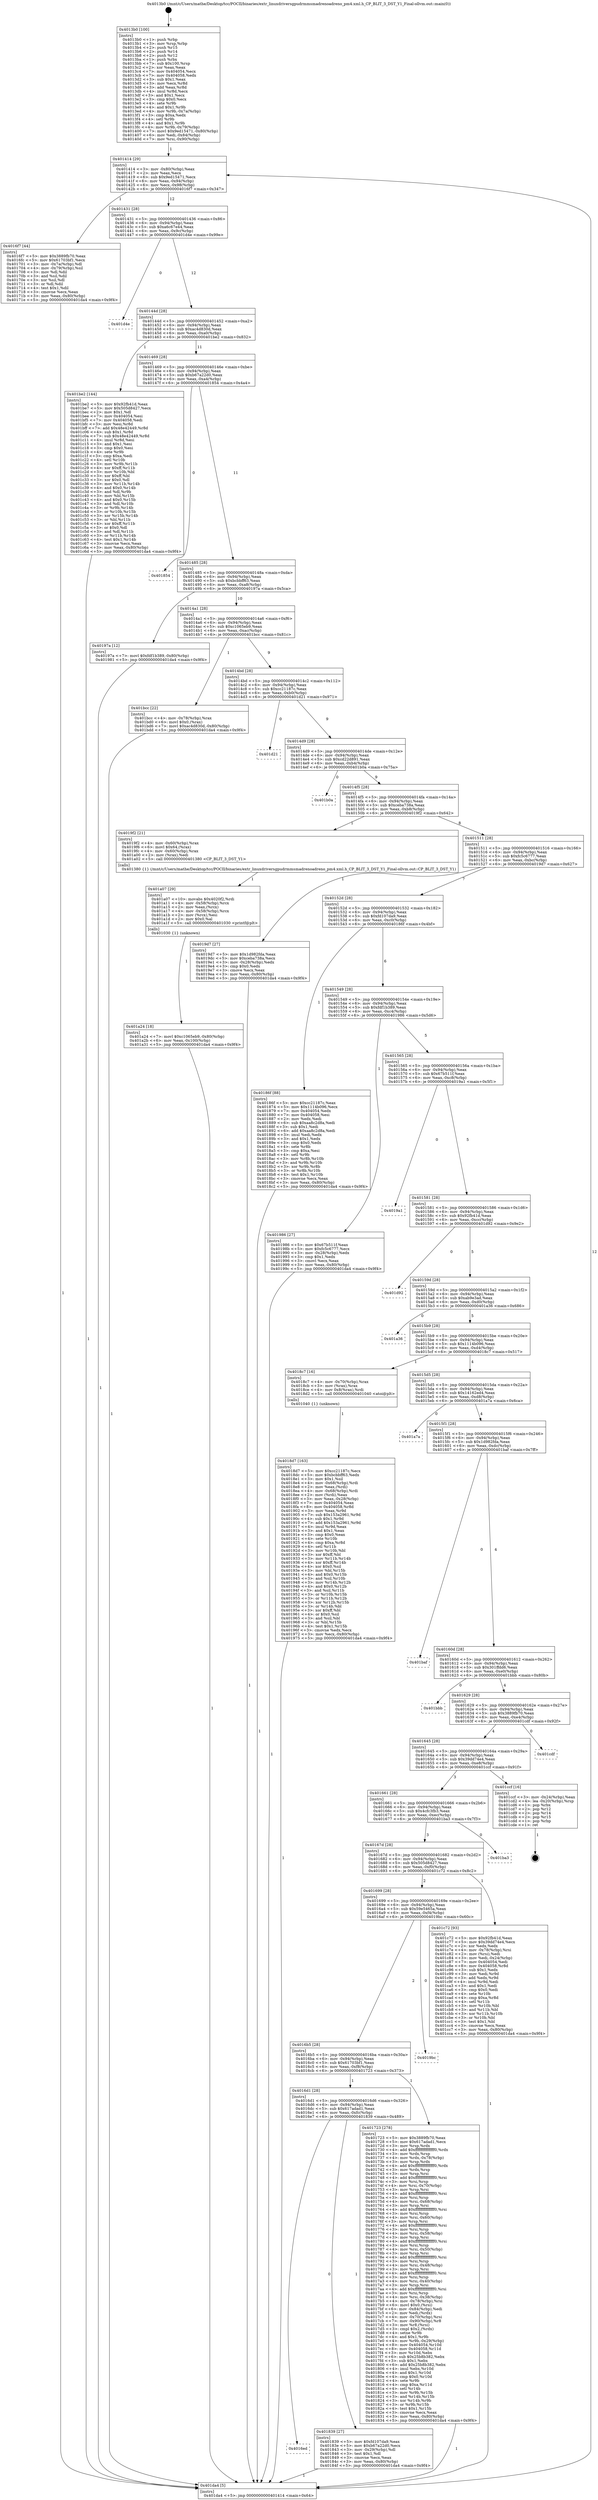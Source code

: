 digraph "0x4013b0" {
  label = "0x4013b0 (/mnt/c/Users/mathe/Desktop/tcc/POCII/binaries/extr_linuxdriversgpudrmmsmadrenoadreno_pm4.xml.h_CP_BLIT_3_DST_Y1_Final-ollvm.out::main(0))"
  labelloc = "t"
  node[shape=record]

  Entry [label="",width=0.3,height=0.3,shape=circle,fillcolor=black,style=filled]
  "0x401414" [label="{
     0x401414 [29]\l
     | [instrs]\l
     &nbsp;&nbsp;0x401414 \<+3\>: mov -0x80(%rbp),%eax\l
     &nbsp;&nbsp;0x401417 \<+2\>: mov %eax,%ecx\l
     &nbsp;&nbsp;0x401419 \<+6\>: sub $0x9ed15471,%ecx\l
     &nbsp;&nbsp;0x40141f \<+6\>: mov %eax,-0x94(%rbp)\l
     &nbsp;&nbsp;0x401425 \<+6\>: mov %ecx,-0x98(%rbp)\l
     &nbsp;&nbsp;0x40142b \<+6\>: je 00000000004016f7 \<main+0x347\>\l
  }"]
  "0x4016f7" [label="{
     0x4016f7 [44]\l
     | [instrs]\l
     &nbsp;&nbsp;0x4016f7 \<+5\>: mov $0x3889fb70,%eax\l
     &nbsp;&nbsp;0x4016fc \<+5\>: mov $0x61703bf1,%ecx\l
     &nbsp;&nbsp;0x401701 \<+3\>: mov -0x7a(%rbp),%dl\l
     &nbsp;&nbsp;0x401704 \<+4\>: mov -0x79(%rbp),%sil\l
     &nbsp;&nbsp;0x401708 \<+3\>: mov %dl,%dil\l
     &nbsp;&nbsp;0x40170b \<+3\>: and %sil,%dil\l
     &nbsp;&nbsp;0x40170e \<+3\>: xor %sil,%dl\l
     &nbsp;&nbsp;0x401711 \<+3\>: or %dl,%dil\l
     &nbsp;&nbsp;0x401714 \<+4\>: test $0x1,%dil\l
     &nbsp;&nbsp;0x401718 \<+3\>: cmovne %ecx,%eax\l
     &nbsp;&nbsp;0x40171b \<+3\>: mov %eax,-0x80(%rbp)\l
     &nbsp;&nbsp;0x40171e \<+5\>: jmp 0000000000401da4 \<main+0x9f4\>\l
  }"]
  "0x401431" [label="{
     0x401431 [28]\l
     | [instrs]\l
     &nbsp;&nbsp;0x401431 \<+5\>: jmp 0000000000401436 \<main+0x86\>\l
     &nbsp;&nbsp;0x401436 \<+6\>: mov -0x94(%rbp),%eax\l
     &nbsp;&nbsp;0x40143c \<+5\>: sub $0xa6c67e44,%eax\l
     &nbsp;&nbsp;0x401441 \<+6\>: mov %eax,-0x9c(%rbp)\l
     &nbsp;&nbsp;0x401447 \<+6\>: je 0000000000401d4e \<main+0x99e\>\l
  }"]
  "0x401da4" [label="{
     0x401da4 [5]\l
     | [instrs]\l
     &nbsp;&nbsp;0x401da4 \<+5\>: jmp 0000000000401414 \<main+0x64\>\l
  }"]
  "0x4013b0" [label="{
     0x4013b0 [100]\l
     | [instrs]\l
     &nbsp;&nbsp;0x4013b0 \<+1\>: push %rbp\l
     &nbsp;&nbsp;0x4013b1 \<+3\>: mov %rsp,%rbp\l
     &nbsp;&nbsp;0x4013b4 \<+2\>: push %r15\l
     &nbsp;&nbsp;0x4013b6 \<+2\>: push %r14\l
     &nbsp;&nbsp;0x4013b8 \<+2\>: push %r12\l
     &nbsp;&nbsp;0x4013ba \<+1\>: push %rbx\l
     &nbsp;&nbsp;0x4013bb \<+7\>: sub $0x100,%rsp\l
     &nbsp;&nbsp;0x4013c2 \<+2\>: xor %eax,%eax\l
     &nbsp;&nbsp;0x4013c4 \<+7\>: mov 0x404054,%ecx\l
     &nbsp;&nbsp;0x4013cb \<+7\>: mov 0x404058,%edx\l
     &nbsp;&nbsp;0x4013d2 \<+3\>: sub $0x1,%eax\l
     &nbsp;&nbsp;0x4013d5 \<+3\>: mov %ecx,%r8d\l
     &nbsp;&nbsp;0x4013d8 \<+3\>: add %eax,%r8d\l
     &nbsp;&nbsp;0x4013db \<+4\>: imul %r8d,%ecx\l
     &nbsp;&nbsp;0x4013df \<+3\>: and $0x1,%ecx\l
     &nbsp;&nbsp;0x4013e2 \<+3\>: cmp $0x0,%ecx\l
     &nbsp;&nbsp;0x4013e5 \<+4\>: sete %r9b\l
     &nbsp;&nbsp;0x4013e9 \<+4\>: and $0x1,%r9b\l
     &nbsp;&nbsp;0x4013ed \<+4\>: mov %r9b,-0x7a(%rbp)\l
     &nbsp;&nbsp;0x4013f1 \<+3\>: cmp $0xa,%edx\l
     &nbsp;&nbsp;0x4013f4 \<+4\>: setl %r9b\l
     &nbsp;&nbsp;0x4013f8 \<+4\>: and $0x1,%r9b\l
     &nbsp;&nbsp;0x4013fc \<+4\>: mov %r9b,-0x79(%rbp)\l
     &nbsp;&nbsp;0x401400 \<+7\>: movl $0x9ed15471,-0x80(%rbp)\l
     &nbsp;&nbsp;0x401407 \<+6\>: mov %edi,-0x84(%rbp)\l
     &nbsp;&nbsp;0x40140d \<+7\>: mov %rsi,-0x90(%rbp)\l
  }"]
  Exit [label="",width=0.3,height=0.3,shape=circle,fillcolor=black,style=filled,peripheries=2]
  "0x401d4e" [label="{
     0x401d4e\l
  }", style=dashed]
  "0x40144d" [label="{
     0x40144d [28]\l
     | [instrs]\l
     &nbsp;&nbsp;0x40144d \<+5\>: jmp 0000000000401452 \<main+0xa2\>\l
     &nbsp;&nbsp;0x401452 \<+6\>: mov -0x94(%rbp),%eax\l
     &nbsp;&nbsp;0x401458 \<+5\>: sub $0xac4d830d,%eax\l
     &nbsp;&nbsp;0x40145d \<+6\>: mov %eax,-0xa0(%rbp)\l
     &nbsp;&nbsp;0x401463 \<+6\>: je 0000000000401be2 \<main+0x832\>\l
  }"]
  "0x401a24" [label="{
     0x401a24 [18]\l
     | [instrs]\l
     &nbsp;&nbsp;0x401a24 \<+7\>: movl $0xc1065eb9,-0x80(%rbp)\l
     &nbsp;&nbsp;0x401a2b \<+6\>: mov %eax,-0x100(%rbp)\l
     &nbsp;&nbsp;0x401a31 \<+5\>: jmp 0000000000401da4 \<main+0x9f4\>\l
  }"]
  "0x401be2" [label="{
     0x401be2 [144]\l
     | [instrs]\l
     &nbsp;&nbsp;0x401be2 \<+5\>: mov $0x92fb41d,%eax\l
     &nbsp;&nbsp;0x401be7 \<+5\>: mov $0x505d8427,%ecx\l
     &nbsp;&nbsp;0x401bec \<+2\>: mov $0x1,%dl\l
     &nbsp;&nbsp;0x401bee \<+7\>: mov 0x404054,%esi\l
     &nbsp;&nbsp;0x401bf5 \<+7\>: mov 0x404058,%edi\l
     &nbsp;&nbsp;0x401bfc \<+3\>: mov %esi,%r8d\l
     &nbsp;&nbsp;0x401bff \<+7\>: add $0x48e42449,%r8d\l
     &nbsp;&nbsp;0x401c06 \<+4\>: sub $0x1,%r8d\l
     &nbsp;&nbsp;0x401c0a \<+7\>: sub $0x48e42449,%r8d\l
     &nbsp;&nbsp;0x401c11 \<+4\>: imul %r8d,%esi\l
     &nbsp;&nbsp;0x401c15 \<+3\>: and $0x1,%esi\l
     &nbsp;&nbsp;0x401c18 \<+3\>: cmp $0x0,%esi\l
     &nbsp;&nbsp;0x401c1b \<+4\>: sete %r9b\l
     &nbsp;&nbsp;0x401c1f \<+3\>: cmp $0xa,%edi\l
     &nbsp;&nbsp;0x401c22 \<+4\>: setl %r10b\l
     &nbsp;&nbsp;0x401c26 \<+3\>: mov %r9b,%r11b\l
     &nbsp;&nbsp;0x401c29 \<+4\>: xor $0xff,%r11b\l
     &nbsp;&nbsp;0x401c2d \<+3\>: mov %r10b,%bl\l
     &nbsp;&nbsp;0x401c30 \<+3\>: xor $0xff,%bl\l
     &nbsp;&nbsp;0x401c33 \<+3\>: xor $0x0,%dl\l
     &nbsp;&nbsp;0x401c36 \<+3\>: mov %r11b,%r14b\l
     &nbsp;&nbsp;0x401c39 \<+4\>: and $0x0,%r14b\l
     &nbsp;&nbsp;0x401c3d \<+3\>: and %dl,%r9b\l
     &nbsp;&nbsp;0x401c40 \<+3\>: mov %bl,%r15b\l
     &nbsp;&nbsp;0x401c43 \<+4\>: and $0x0,%r15b\l
     &nbsp;&nbsp;0x401c47 \<+3\>: and %dl,%r10b\l
     &nbsp;&nbsp;0x401c4a \<+3\>: or %r9b,%r14b\l
     &nbsp;&nbsp;0x401c4d \<+3\>: or %r10b,%r15b\l
     &nbsp;&nbsp;0x401c50 \<+3\>: xor %r15b,%r14b\l
     &nbsp;&nbsp;0x401c53 \<+3\>: or %bl,%r11b\l
     &nbsp;&nbsp;0x401c56 \<+4\>: xor $0xff,%r11b\l
     &nbsp;&nbsp;0x401c5a \<+3\>: or $0x0,%dl\l
     &nbsp;&nbsp;0x401c5d \<+3\>: and %dl,%r11b\l
     &nbsp;&nbsp;0x401c60 \<+3\>: or %r11b,%r14b\l
     &nbsp;&nbsp;0x401c63 \<+4\>: test $0x1,%r14b\l
     &nbsp;&nbsp;0x401c67 \<+3\>: cmovne %ecx,%eax\l
     &nbsp;&nbsp;0x401c6a \<+3\>: mov %eax,-0x80(%rbp)\l
     &nbsp;&nbsp;0x401c6d \<+5\>: jmp 0000000000401da4 \<main+0x9f4\>\l
  }"]
  "0x401469" [label="{
     0x401469 [28]\l
     | [instrs]\l
     &nbsp;&nbsp;0x401469 \<+5\>: jmp 000000000040146e \<main+0xbe\>\l
     &nbsp;&nbsp;0x40146e \<+6\>: mov -0x94(%rbp),%eax\l
     &nbsp;&nbsp;0x401474 \<+5\>: sub $0xb67a22d0,%eax\l
     &nbsp;&nbsp;0x401479 \<+6\>: mov %eax,-0xa4(%rbp)\l
     &nbsp;&nbsp;0x40147f \<+6\>: je 0000000000401854 \<main+0x4a4\>\l
  }"]
  "0x401a07" [label="{
     0x401a07 [29]\l
     | [instrs]\l
     &nbsp;&nbsp;0x401a07 \<+10\>: movabs $0x4020f2,%rdi\l
     &nbsp;&nbsp;0x401a11 \<+4\>: mov -0x58(%rbp),%rcx\l
     &nbsp;&nbsp;0x401a15 \<+2\>: mov %eax,(%rcx)\l
     &nbsp;&nbsp;0x401a17 \<+4\>: mov -0x58(%rbp),%rcx\l
     &nbsp;&nbsp;0x401a1b \<+2\>: mov (%rcx),%esi\l
     &nbsp;&nbsp;0x401a1d \<+2\>: mov $0x0,%al\l
     &nbsp;&nbsp;0x401a1f \<+5\>: call 0000000000401030 \<printf@plt\>\l
     | [calls]\l
     &nbsp;&nbsp;0x401030 \{1\} (unknown)\l
  }"]
  "0x401854" [label="{
     0x401854\l
  }", style=dashed]
  "0x401485" [label="{
     0x401485 [28]\l
     | [instrs]\l
     &nbsp;&nbsp;0x401485 \<+5\>: jmp 000000000040148a \<main+0xda\>\l
     &nbsp;&nbsp;0x40148a \<+6\>: mov -0x94(%rbp),%eax\l
     &nbsp;&nbsp;0x401490 \<+5\>: sub $0xbcbbff63,%eax\l
     &nbsp;&nbsp;0x401495 \<+6\>: mov %eax,-0xa8(%rbp)\l
     &nbsp;&nbsp;0x40149b \<+6\>: je 000000000040197a \<main+0x5ca\>\l
  }"]
  "0x4018d7" [label="{
     0x4018d7 [163]\l
     | [instrs]\l
     &nbsp;&nbsp;0x4018d7 \<+5\>: mov $0xcc21187c,%ecx\l
     &nbsp;&nbsp;0x4018dc \<+5\>: mov $0xbcbbff63,%edx\l
     &nbsp;&nbsp;0x4018e1 \<+3\>: mov $0x1,%sil\l
     &nbsp;&nbsp;0x4018e4 \<+4\>: mov -0x68(%rbp),%rdi\l
     &nbsp;&nbsp;0x4018e8 \<+2\>: mov %eax,(%rdi)\l
     &nbsp;&nbsp;0x4018ea \<+4\>: mov -0x68(%rbp),%rdi\l
     &nbsp;&nbsp;0x4018ee \<+2\>: mov (%rdi),%eax\l
     &nbsp;&nbsp;0x4018f0 \<+3\>: mov %eax,-0x28(%rbp)\l
     &nbsp;&nbsp;0x4018f3 \<+7\>: mov 0x404054,%eax\l
     &nbsp;&nbsp;0x4018fa \<+8\>: mov 0x404058,%r8d\l
     &nbsp;&nbsp;0x401902 \<+3\>: mov %eax,%r9d\l
     &nbsp;&nbsp;0x401905 \<+7\>: sub $0x153a2961,%r9d\l
     &nbsp;&nbsp;0x40190c \<+4\>: sub $0x1,%r9d\l
     &nbsp;&nbsp;0x401910 \<+7\>: add $0x153a2961,%r9d\l
     &nbsp;&nbsp;0x401917 \<+4\>: imul %r9d,%eax\l
     &nbsp;&nbsp;0x40191b \<+3\>: and $0x1,%eax\l
     &nbsp;&nbsp;0x40191e \<+3\>: cmp $0x0,%eax\l
     &nbsp;&nbsp;0x401921 \<+4\>: sete %r10b\l
     &nbsp;&nbsp;0x401925 \<+4\>: cmp $0xa,%r8d\l
     &nbsp;&nbsp;0x401929 \<+4\>: setl %r11b\l
     &nbsp;&nbsp;0x40192d \<+3\>: mov %r10b,%bl\l
     &nbsp;&nbsp;0x401930 \<+3\>: xor $0xff,%bl\l
     &nbsp;&nbsp;0x401933 \<+3\>: mov %r11b,%r14b\l
     &nbsp;&nbsp;0x401936 \<+4\>: xor $0xff,%r14b\l
     &nbsp;&nbsp;0x40193a \<+4\>: xor $0x0,%sil\l
     &nbsp;&nbsp;0x40193e \<+3\>: mov %bl,%r15b\l
     &nbsp;&nbsp;0x401941 \<+4\>: and $0x0,%r15b\l
     &nbsp;&nbsp;0x401945 \<+3\>: and %sil,%r10b\l
     &nbsp;&nbsp;0x401948 \<+3\>: mov %r14b,%r12b\l
     &nbsp;&nbsp;0x40194b \<+4\>: and $0x0,%r12b\l
     &nbsp;&nbsp;0x40194f \<+3\>: and %sil,%r11b\l
     &nbsp;&nbsp;0x401952 \<+3\>: or %r10b,%r15b\l
     &nbsp;&nbsp;0x401955 \<+3\>: or %r11b,%r12b\l
     &nbsp;&nbsp;0x401958 \<+3\>: xor %r12b,%r15b\l
     &nbsp;&nbsp;0x40195b \<+3\>: or %r14b,%bl\l
     &nbsp;&nbsp;0x40195e \<+3\>: xor $0xff,%bl\l
     &nbsp;&nbsp;0x401961 \<+4\>: or $0x0,%sil\l
     &nbsp;&nbsp;0x401965 \<+3\>: and %sil,%bl\l
     &nbsp;&nbsp;0x401968 \<+3\>: or %bl,%r15b\l
     &nbsp;&nbsp;0x40196b \<+4\>: test $0x1,%r15b\l
     &nbsp;&nbsp;0x40196f \<+3\>: cmovne %edx,%ecx\l
     &nbsp;&nbsp;0x401972 \<+3\>: mov %ecx,-0x80(%rbp)\l
     &nbsp;&nbsp;0x401975 \<+5\>: jmp 0000000000401da4 \<main+0x9f4\>\l
  }"]
  "0x40197a" [label="{
     0x40197a [12]\l
     | [instrs]\l
     &nbsp;&nbsp;0x40197a \<+7\>: movl $0xfdf1b389,-0x80(%rbp)\l
     &nbsp;&nbsp;0x401981 \<+5\>: jmp 0000000000401da4 \<main+0x9f4\>\l
  }"]
  "0x4014a1" [label="{
     0x4014a1 [28]\l
     | [instrs]\l
     &nbsp;&nbsp;0x4014a1 \<+5\>: jmp 00000000004014a6 \<main+0xf6\>\l
     &nbsp;&nbsp;0x4014a6 \<+6\>: mov -0x94(%rbp),%eax\l
     &nbsp;&nbsp;0x4014ac \<+5\>: sub $0xc1065eb9,%eax\l
     &nbsp;&nbsp;0x4014b1 \<+6\>: mov %eax,-0xac(%rbp)\l
     &nbsp;&nbsp;0x4014b7 \<+6\>: je 0000000000401bcc \<main+0x81c\>\l
  }"]
  "0x4016ed" [label="{
     0x4016ed\l
  }", style=dashed]
  "0x401bcc" [label="{
     0x401bcc [22]\l
     | [instrs]\l
     &nbsp;&nbsp;0x401bcc \<+4\>: mov -0x78(%rbp),%rax\l
     &nbsp;&nbsp;0x401bd0 \<+6\>: movl $0x0,(%rax)\l
     &nbsp;&nbsp;0x401bd6 \<+7\>: movl $0xac4d830d,-0x80(%rbp)\l
     &nbsp;&nbsp;0x401bdd \<+5\>: jmp 0000000000401da4 \<main+0x9f4\>\l
  }"]
  "0x4014bd" [label="{
     0x4014bd [28]\l
     | [instrs]\l
     &nbsp;&nbsp;0x4014bd \<+5\>: jmp 00000000004014c2 \<main+0x112\>\l
     &nbsp;&nbsp;0x4014c2 \<+6\>: mov -0x94(%rbp),%eax\l
     &nbsp;&nbsp;0x4014c8 \<+5\>: sub $0xcc21187c,%eax\l
     &nbsp;&nbsp;0x4014cd \<+6\>: mov %eax,-0xb0(%rbp)\l
     &nbsp;&nbsp;0x4014d3 \<+6\>: je 0000000000401d21 \<main+0x971\>\l
  }"]
  "0x401839" [label="{
     0x401839 [27]\l
     | [instrs]\l
     &nbsp;&nbsp;0x401839 \<+5\>: mov $0xfd107da9,%eax\l
     &nbsp;&nbsp;0x40183e \<+5\>: mov $0xb67a22d0,%ecx\l
     &nbsp;&nbsp;0x401843 \<+3\>: mov -0x29(%rbp),%dl\l
     &nbsp;&nbsp;0x401846 \<+3\>: test $0x1,%dl\l
     &nbsp;&nbsp;0x401849 \<+3\>: cmovne %ecx,%eax\l
     &nbsp;&nbsp;0x40184c \<+3\>: mov %eax,-0x80(%rbp)\l
     &nbsp;&nbsp;0x40184f \<+5\>: jmp 0000000000401da4 \<main+0x9f4\>\l
  }"]
  "0x401d21" [label="{
     0x401d21\l
  }", style=dashed]
  "0x4014d9" [label="{
     0x4014d9 [28]\l
     | [instrs]\l
     &nbsp;&nbsp;0x4014d9 \<+5\>: jmp 00000000004014de \<main+0x12e\>\l
     &nbsp;&nbsp;0x4014de \<+6\>: mov -0x94(%rbp),%eax\l
     &nbsp;&nbsp;0x4014e4 \<+5\>: sub $0xcd22d891,%eax\l
     &nbsp;&nbsp;0x4014e9 \<+6\>: mov %eax,-0xb4(%rbp)\l
     &nbsp;&nbsp;0x4014ef \<+6\>: je 0000000000401b0a \<main+0x75a\>\l
  }"]
  "0x4016d1" [label="{
     0x4016d1 [28]\l
     | [instrs]\l
     &nbsp;&nbsp;0x4016d1 \<+5\>: jmp 00000000004016d6 \<main+0x326\>\l
     &nbsp;&nbsp;0x4016d6 \<+6\>: mov -0x94(%rbp),%eax\l
     &nbsp;&nbsp;0x4016dc \<+5\>: sub $0x617adad1,%eax\l
     &nbsp;&nbsp;0x4016e1 \<+6\>: mov %eax,-0xfc(%rbp)\l
     &nbsp;&nbsp;0x4016e7 \<+6\>: je 0000000000401839 \<main+0x489\>\l
  }"]
  "0x401b0a" [label="{
     0x401b0a\l
  }", style=dashed]
  "0x4014f5" [label="{
     0x4014f5 [28]\l
     | [instrs]\l
     &nbsp;&nbsp;0x4014f5 \<+5\>: jmp 00000000004014fa \<main+0x14a\>\l
     &nbsp;&nbsp;0x4014fa \<+6\>: mov -0x94(%rbp),%eax\l
     &nbsp;&nbsp;0x401500 \<+5\>: sub $0xceba738a,%eax\l
     &nbsp;&nbsp;0x401505 \<+6\>: mov %eax,-0xb8(%rbp)\l
     &nbsp;&nbsp;0x40150b \<+6\>: je 00000000004019f2 \<main+0x642\>\l
  }"]
  "0x401723" [label="{
     0x401723 [278]\l
     | [instrs]\l
     &nbsp;&nbsp;0x401723 \<+5\>: mov $0x3889fb70,%eax\l
     &nbsp;&nbsp;0x401728 \<+5\>: mov $0x617adad1,%ecx\l
     &nbsp;&nbsp;0x40172d \<+3\>: mov %rsp,%rdx\l
     &nbsp;&nbsp;0x401730 \<+4\>: add $0xfffffffffffffff0,%rdx\l
     &nbsp;&nbsp;0x401734 \<+3\>: mov %rdx,%rsp\l
     &nbsp;&nbsp;0x401737 \<+4\>: mov %rdx,-0x78(%rbp)\l
     &nbsp;&nbsp;0x40173b \<+3\>: mov %rsp,%rdx\l
     &nbsp;&nbsp;0x40173e \<+4\>: add $0xfffffffffffffff0,%rdx\l
     &nbsp;&nbsp;0x401742 \<+3\>: mov %rdx,%rsp\l
     &nbsp;&nbsp;0x401745 \<+3\>: mov %rsp,%rsi\l
     &nbsp;&nbsp;0x401748 \<+4\>: add $0xfffffffffffffff0,%rsi\l
     &nbsp;&nbsp;0x40174c \<+3\>: mov %rsi,%rsp\l
     &nbsp;&nbsp;0x40174f \<+4\>: mov %rsi,-0x70(%rbp)\l
     &nbsp;&nbsp;0x401753 \<+3\>: mov %rsp,%rsi\l
     &nbsp;&nbsp;0x401756 \<+4\>: add $0xfffffffffffffff0,%rsi\l
     &nbsp;&nbsp;0x40175a \<+3\>: mov %rsi,%rsp\l
     &nbsp;&nbsp;0x40175d \<+4\>: mov %rsi,-0x68(%rbp)\l
     &nbsp;&nbsp;0x401761 \<+3\>: mov %rsp,%rsi\l
     &nbsp;&nbsp;0x401764 \<+4\>: add $0xfffffffffffffff0,%rsi\l
     &nbsp;&nbsp;0x401768 \<+3\>: mov %rsi,%rsp\l
     &nbsp;&nbsp;0x40176b \<+4\>: mov %rsi,-0x60(%rbp)\l
     &nbsp;&nbsp;0x40176f \<+3\>: mov %rsp,%rsi\l
     &nbsp;&nbsp;0x401772 \<+4\>: add $0xfffffffffffffff0,%rsi\l
     &nbsp;&nbsp;0x401776 \<+3\>: mov %rsi,%rsp\l
     &nbsp;&nbsp;0x401779 \<+4\>: mov %rsi,-0x58(%rbp)\l
     &nbsp;&nbsp;0x40177d \<+3\>: mov %rsp,%rsi\l
     &nbsp;&nbsp;0x401780 \<+4\>: add $0xfffffffffffffff0,%rsi\l
     &nbsp;&nbsp;0x401784 \<+3\>: mov %rsi,%rsp\l
     &nbsp;&nbsp;0x401787 \<+4\>: mov %rsi,-0x50(%rbp)\l
     &nbsp;&nbsp;0x40178b \<+3\>: mov %rsp,%rsi\l
     &nbsp;&nbsp;0x40178e \<+4\>: add $0xfffffffffffffff0,%rsi\l
     &nbsp;&nbsp;0x401792 \<+3\>: mov %rsi,%rsp\l
     &nbsp;&nbsp;0x401795 \<+4\>: mov %rsi,-0x48(%rbp)\l
     &nbsp;&nbsp;0x401799 \<+3\>: mov %rsp,%rsi\l
     &nbsp;&nbsp;0x40179c \<+4\>: add $0xfffffffffffffff0,%rsi\l
     &nbsp;&nbsp;0x4017a0 \<+3\>: mov %rsi,%rsp\l
     &nbsp;&nbsp;0x4017a3 \<+4\>: mov %rsi,-0x40(%rbp)\l
     &nbsp;&nbsp;0x4017a7 \<+3\>: mov %rsp,%rsi\l
     &nbsp;&nbsp;0x4017aa \<+4\>: add $0xfffffffffffffff0,%rsi\l
     &nbsp;&nbsp;0x4017ae \<+3\>: mov %rsi,%rsp\l
     &nbsp;&nbsp;0x4017b1 \<+4\>: mov %rsi,-0x38(%rbp)\l
     &nbsp;&nbsp;0x4017b5 \<+4\>: mov -0x78(%rbp),%rsi\l
     &nbsp;&nbsp;0x4017b9 \<+6\>: movl $0x0,(%rsi)\l
     &nbsp;&nbsp;0x4017bf \<+6\>: mov -0x84(%rbp),%edi\l
     &nbsp;&nbsp;0x4017c5 \<+2\>: mov %edi,(%rdx)\l
     &nbsp;&nbsp;0x4017c7 \<+4\>: mov -0x70(%rbp),%rsi\l
     &nbsp;&nbsp;0x4017cb \<+7\>: mov -0x90(%rbp),%r8\l
     &nbsp;&nbsp;0x4017d2 \<+3\>: mov %r8,(%rsi)\l
     &nbsp;&nbsp;0x4017d5 \<+3\>: cmpl $0x2,(%rdx)\l
     &nbsp;&nbsp;0x4017d8 \<+4\>: setne %r9b\l
     &nbsp;&nbsp;0x4017dc \<+4\>: and $0x1,%r9b\l
     &nbsp;&nbsp;0x4017e0 \<+4\>: mov %r9b,-0x29(%rbp)\l
     &nbsp;&nbsp;0x4017e4 \<+8\>: mov 0x404054,%r10d\l
     &nbsp;&nbsp;0x4017ec \<+8\>: mov 0x404058,%r11d\l
     &nbsp;&nbsp;0x4017f4 \<+3\>: mov %r10d,%ebx\l
     &nbsp;&nbsp;0x4017f7 \<+6\>: sub $0x25b8b382,%ebx\l
     &nbsp;&nbsp;0x4017fd \<+3\>: sub $0x1,%ebx\l
     &nbsp;&nbsp;0x401800 \<+6\>: add $0x25b8b382,%ebx\l
     &nbsp;&nbsp;0x401806 \<+4\>: imul %ebx,%r10d\l
     &nbsp;&nbsp;0x40180a \<+4\>: and $0x1,%r10d\l
     &nbsp;&nbsp;0x40180e \<+4\>: cmp $0x0,%r10d\l
     &nbsp;&nbsp;0x401812 \<+4\>: sete %r9b\l
     &nbsp;&nbsp;0x401816 \<+4\>: cmp $0xa,%r11d\l
     &nbsp;&nbsp;0x40181a \<+4\>: setl %r14b\l
     &nbsp;&nbsp;0x40181e \<+3\>: mov %r9b,%r15b\l
     &nbsp;&nbsp;0x401821 \<+3\>: and %r14b,%r15b\l
     &nbsp;&nbsp;0x401824 \<+3\>: xor %r14b,%r9b\l
     &nbsp;&nbsp;0x401827 \<+3\>: or %r9b,%r15b\l
     &nbsp;&nbsp;0x40182a \<+4\>: test $0x1,%r15b\l
     &nbsp;&nbsp;0x40182e \<+3\>: cmovne %ecx,%eax\l
     &nbsp;&nbsp;0x401831 \<+3\>: mov %eax,-0x80(%rbp)\l
     &nbsp;&nbsp;0x401834 \<+5\>: jmp 0000000000401da4 \<main+0x9f4\>\l
  }"]
  "0x4019f2" [label="{
     0x4019f2 [21]\l
     | [instrs]\l
     &nbsp;&nbsp;0x4019f2 \<+4\>: mov -0x60(%rbp),%rax\l
     &nbsp;&nbsp;0x4019f6 \<+6\>: movl $0x64,(%rax)\l
     &nbsp;&nbsp;0x4019fc \<+4\>: mov -0x60(%rbp),%rax\l
     &nbsp;&nbsp;0x401a00 \<+2\>: mov (%rax),%edi\l
     &nbsp;&nbsp;0x401a02 \<+5\>: call 0000000000401380 \<CP_BLIT_3_DST_Y1\>\l
     | [calls]\l
     &nbsp;&nbsp;0x401380 \{1\} (/mnt/c/Users/mathe/Desktop/tcc/POCII/binaries/extr_linuxdriversgpudrmmsmadrenoadreno_pm4.xml.h_CP_BLIT_3_DST_Y1_Final-ollvm.out::CP_BLIT_3_DST_Y1)\l
  }"]
  "0x401511" [label="{
     0x401511 [28]\l
     | [instrs]\l
     &nbsp;&nbsp;0x401511 \<+5\>: jmp 0000000000401516 \<main+0x166\>\l
     &nbsp;&nbsp;0x401516 \<+6\>: mov -0x94(%rbp),%eax\l
     &nbsp;&nbsp;0x40151c \<+5\>: sub $0xfc5c6777,%eax\l
     &nbsp;&nbsp;0x401521 \<+6\>: mov %eax,-0xbc(%rbp)\l
     &nbsp;&nbsp;0x401527 \<+6\>: je 00000000004019d7 \<main+0x627\>\l
  }"]
  "0x4016b5" [label="{
     0x4016b5 [28]\l
     | [instrs]\l
     &nbsp;&nbsp;0x4016b5 \<+5\>: jmp 00000000004016ba \<main+0x30a\>\l
     &nbsp;&nbsp;0x4016ba \<+6\>: mov -0x94(%rbp),%eax\l
     &nbsp;&nbsp;0x4016c0 \<+5\>: sub $0x61703bf1,%eax\l
     &nbsp;&nbsp;0x4016c5 \<+6\>: mov %eax,-0xf8(%rbp)\l
     &nbsp;&nbsp;0x4016cb \<+6\>: je 0000000000401723 \<main+0x373\>\l
  }"]
  "0x4019d7" [label="{
     0x4019d7 [27]\l
     | [instrs]\l
     &nbsp;&nbsp;0x4019d7 \<+5\>: mov $0x1d982fda,%eax\l
     &nbsp;&nbsp;0x4019dc \<+5\>: mov $0xceba738a,%ecx\l
     &nbsp;&nbsp;0x4019e1 \<+3\>: mov -0x28(%rbp),%edx\l
     &nbsp;&nbsp;0x4019e4 \<+3\>: cmp $0x0,%edx\l
     &nbsp;&nbsp;0x4019e7 \<+3\>: cmove %ecx,%eax\l
     &nbsp;&nbsp;0x4019ea \<+3\>: mov %eax,-0x80(%rbp)\l
     &nbsp;&nbsp;0x4019ed \<+5\>: jmp 0000000000401da4 \<main+0x9f4\>\l
  }"]
  "0x40152d" [label="{
     0x40152d [28]\l
     | [instrs]\l
     &nbsp;&nbsp;0x40152d \<+5\>: jmp 0000000000401532 \<main+0x182\>\l
     &nbsp;&nbsp;0x401532 \<+6\>: mov -0x94(%rbp),%eax\l
     &nbsp;&nbsp;0x401538 \<+5\>: sub $0xfd107da9,%eax\l
     &nbsp;&nbsp;0x40153d \<+6\>: mov %eax,-0xc0(%rbp)\l
     &nbsp;&nbsp;0x401543 \<+6\>: je 000000000040186f \<main+0x4bf\>\l
  }"]
  "0x4019bc" [label="{
     0x4019bc\l
  }", style=dashed]
  "0x40186f" [label="{
     0x40186f [88]\l
     | [instrs]\l
     &nbsp;&nbsp;0x40186f \<+5\>: mov $0xcc21187c,%eax\l
     &nbsp;&nbsp;0x401874 \<+5\>: mov $0x1114b096,%ecx\l
     &nbsp;&nbsp;0x401879 \<+7\>: mov 0x404054,%edx\l
     &nbsp;&nbsp;0x401880 \<+7\>: mov 0x404058,%esi\l
     &nbsp;&nbsp;0x401887 \<+2\>: mov %edx,%edi\l
     &nbsp;&nbsp;0x401889 \<+6\>: sub $0xaa8c2d8a,%edi\l
     &nbsp;&nbsp;0x40188f \<+3\>: sub $0x1,%edi\l
     &nbsp;&nbsp;0x401892 \<+6\>: add $0xaa8c2d8a,%edi\l
     &nbsp;&nbsp;0x401898 \<+3\>: imul %edi,%edx\l
     &nbsp;&nbsp;0x40189b \<+3\>: and $0x1,%edx\l
     &nbsp;&nbsp;0x40189e \<+3\>: cmp $0x0,%edx\l
     &nbsp;&nbsp;0x4018a1 \<+4\>: sete %r8b\l
     &nbsp;&nbsp;0x4018a5 \<+3\>: cmp $0xa,%esi\l
     &nbsp;&nbsp;0x4018a8 \<+4\>: setl %r9b\l
     &nbsp;&nbsp;0x4018ac \<+3\>: mov %r8b,%r10b\l
     &nbsp;&nbsp;0x4018af \<+3\>: and %r9b,%r10b\l
     &nbsp;&nbsp;0x4018b2 \<+3\>: xor %r9b,%r8b\l
     &nbsp;&nbsp;0x4018b5 \<+3\>: or %r8b,%r10b\l
     &nbsp;&nbsp;0x4018b8 \<+4\>: test $0x1,%r10b\l
     &nbsp;&nbsp;0x4018bc \<+3\>: cmovne %ecx,%eax\l
     &nbsp;&nbsp;0x4018bf \<+3\>: mov %eax,-0x80(%rbp)\l
     &nbsp;&nbsp;0x4018c2 \<+5\>: jmp 0000000000401da4 \<main+0x9f4\>\l
  }"]
  "0x401549" [label="{
     0x401549 [28]\l
     | [instrs]\l
     &nbsp;&nbsp;0x401549 \<+5\>: jmp 000000000040154e \<main+0x19e\>\l
     &nbsp;&nbsp;0x40154e \<+6\>: mov -0x94(%rbp),%eax\l
     &nbsp;&nbsp;0x401554 \<+5\>: sub $0xfdf1b389,%eax\l
     &nbsp;&nbsp;0x401559 \<+6\>: mov %eax,-0xc4(%rbp)\l
     &nbsp;&nbsp;0x40155f \<+6\>: je 0000000000401986 \<main+0x5d6\>\l
  }"]
  "0x401699" [label="{
     0x401699 [28]\l
     | [instrs]\l
     &nbsp;&nbsp;0x401699 \<+5\>: jmp 000000000040169e \<main+0x2ee\>\l
     &nbsp;&nbsp;0x40169e \<+6\>: mov -0x94(%rbp),%eax\l
     &nbsp;&nbsp;0x4016a4 \<+5\>: sub $0x59e5465a,%eax\l
     &nbsp;&nbsp;0x4016a9 \<+6\>: mov %eax,-0xf4(%rbp)\l
     &nbsp;&nbsp;0x4016af \<+6\>: je 00000000004019bc \<main+0x60c\>\l
  }"]
  "0x401986" [label="{
     0x401986 [27]\l
     | [instrs]\l
     &nbsp;&nbsp;0x401986 \<+5\>: mov $0x67b511f,%eax\l
     &nbsp;&nbsp;0x40198b \<+5\>: mov $0xfc5c6777,%ecx\l
     &nbsp;&nbsp;0x401990 \<+3\>: mov -0x28(%rbp),%edx\l
     &nbsp;&nbsp;0x401993 \<+3\>: cmp $0x1,%edx\l
     &nbsp;&nbsp;0x401996 \<+3\>: cmovl %ecx,%eax\l
     &nbsp;&nbsp;0x401999 \<+3\>: mov %eax,-0x80(%rbp)\l
     &nbsp;&nbsp;0x40199c \<+5\>: jmp 0000000000401da4 \<main+0x9f4\>\l
  }"]
  "0x401565" [label="{
     0x401565 [28]\l
     | [instrs]\l
     &nbsp;&nbsp;0x401565 \<+5\>: jmp 000000000040156a \<main+0x1ba\>\l
     &nbsp;&nbsp;0x40156a \<+6\>: mov -0x94(%rbp),%eax\l
     &nbsp;&nbsp;0x401570 \<+5\>: sub $0x67b511f,%eax\l
     &nbsp;&nbsp;0x401575 \<+6\>: mov %eax,-0xc8(%rbp)\l
     &nbsp;&nbsp;0x40157b \<+6\>: je 00000000004019a1 \<main+0x5f1\>\l
  }"]
  "0x401c72" [label="{
     0x401c72 [93]\l
     | [instrs]\l
     &nbsp;&nbsp;0x401c72 \<+5\>: mov $0x92fb41d,%eax\l
     &nbsp;&nbsp;0x401c77 \<+5\>: mov $0x39dd74e4,%ecx\l
     &nbsp;&nbsp;0x401c7c \<+2\>: xor %edx,%edx\l
     &nbsp;&nbsp;0x401c7e \<+4\>: mov -0x78(%rbp),%rsi\l
     &nbsp;&nbsp;0x401c82 \<+2\>: mov (%rsi),%edi\l
     &nbsp;&nbsp;0x401c84 \<+3\>: mov %edi,-0x24(%rbp)\l
     &nbsp;&nbsp;0x401c87 \<+7\>: mov 0x404054,%edi\l
     &nbsp;&nbsp;0x401c8e \<+8\>: mov 0x404058,%r8d\l
     &nbsp;&nbsp;0x401c96 \<+3\>: sub $0x1,%edx\l
     &nbsp;&nbsp;0x401c99 \<+3\>: mov %edi,%r9d\l
     &nbsp;&nbsp;0x401c9c \<+3\>: add %edx,%r9d\l
     &nbsp;&nbsp;0x401c9f \<+4\>: imul %r9d,%edi\l
     &nbsp;&nbsp;0x401ca3 \<+3\>: and $0x1,%edi\l
     &nbsp;&nbsp;0x401ca6 \<+3\>: cmp $0x0,%edi\l
     &nbsp;&nbsp;0x401ca9 \<+4\>: sete %r10b\l
     &nbsp;&nbsp;0x401cad \<+4\>: cmp $0xa,%r8d\l
     &nbsp;&nbsp;0x401cb1 \<+4\>: setl %r11b\l
     &nbsp;&nbsp;0x401cb5 \<+3\>: mov %r10b,%bl\l
     &nbsp;&nbsp;0x401cb8 \<+3\>: and %r11b,%bl\l
     &nbsp;&nbsp;0x401cbb \<+3\>: xor %r11b,%r10b\l
     &nbsp;&nbsp;0x401cbe \<+3\>: or %r10b,%bl\l
     &nbsp;&nbsp;0x401cc1 \<+3\>: test $0x1,%bl\l
     &nbsp;&nbsp;0x401cc4 \<+3\>: cmovne %ecx,%eax\l
     &nbsp;&nbsp;0x401cc7 \<+3\>: mov %eax,-0x80(%rbp)\l
     &nbsp;&nbsp;0x401cca \<+5\>: jmp 0000000000401da4 \<main+0x9f4\>\l
  }"]
  "0x4019a1" [label="{
     0x4019a1\l
  }", style=dashed]
  "0x401581" [label="{
     0x401581 [28]\l
     | [instrs]\l
     &nbsp;&nbsp;0x401581 \<+5\>: jmp 0000000000401586 \<main+0x1d6\>\l
     &nbsp;&nbsp;0x401586 \<+6\>: mov -0x94(%rbp),%eax\l
     &nbsp;&nbsp;0x40158c \<+5\>: sub $0x92fb41d,%eax\l
     &nbsp;&nbsp;0x401591 \<+6\>: mov %eax,-0xcc(%rbp)\l
     &nbsp;&nbsp;0x401597 \<+6\>: je 0000000000401d92 \<main+0x9e2\>\l
  }"]
  "0x40167d" [label="{
     0x40167d [28]\l
     | [instrs]\l
     &nbsp;&nbsp;0x40167d \<+5\>: jmp 0000000000401682 \<main+0x2d2\>\l
     &nbsp;&nbsp;0x401682 \<+6\>: mov -0x94(%rbp),%eax\l
     &nbsp;&nbsp;0x401688 \<+5\>: sub $0x505d8427,%eax\l
     &nbsp;&nbsp;0x40168d \<+6\>: mov %eax,-0xf0(%rbp)\l
     &nbsp;&nbsp;0x401693 \<+6\>: je 0000000000401c72 \<main+0x8c2\>\l
  }"]
  "0x401d92" [label="{
     0x401d92\l
  }", style=dashed]
  "0x40159d" [label="{
     0x40159d [28]\l
     | [instrs]\l
     &nbsp;&nbsp;0x40159d \<+5\>: jmp 00000000004015a2 \<main+0x1f2\>\l
     &nbsp;&nbsp;0x4015a2 \<+6\>: mov -0x94(%rbp),%eax\l
     &nbsp;&nbsp;0x4015a8 \<+5\>: sub $0xab9e3ad,%eax\l
     &nbsp;&nbsp;0x4015ad \<+6\>: mov %eax,-0xd0(%rbp)\l
     &nbsp;&nbsp;0x4015b3 \<+6\>: je 0000000000401a36 \<main+0x686\>\l
  }"]
  "0x401ba3" [label="{
     0x401ba3\l
  }", style=dashed]
  "0x401a36" [label="{
     0x401a36\l
  }", style=dashed]
  "0x4015b9" [label="{
     0x4015b9 [28]\l
     | [instrs]\l
     &nbsp;&nbsp;0x4015b9 \<+5\>: jmp 00000000004015be \<main+0x20e\>\l
     &nbsp;&nbsp;0x4015be \<+6\>: mov -0x94(%rbp),%eax\l
     &nbsp;&nbsp;0x4015c4 \<+5\>: sub $0x1114b096,%eax\l
     &nbsp;&nbsp;0x4015c9 \<+6\>: mov %eax,-0xd4(%rbp)\l
     &nbsp;&nbsp;0x4015cf \<+6\>: je 00000000004018c7 \<main+0x517\>\l
  }"]
  "0x401661" [label="{
     0x401661 [28]\l
     | [instrs]\l
     &nbsp;&nbsp;0x401661 \<+5\>: jmp 0000000000401666 \<main+0x2b6\>\l
     &nbsp;&nbsp;0x401666 \<+6\>: mov -0x94(%rbp),%eax\l
     &nbsp;&nbsp;0x40166c \<+5\>: sub $0x4cfc3fb3,%eax\l
     &nbsp;&nbsp;0x401671 \<+6\>: mov %eax,-0xec(%rbp)\l
     &nbsp;&nbsp;0x401677 \<+6\>: je 0000000000401ba3 \<main+0x7f3\>\l
  }"]
  "0x4018c7" [label="{
     0x4018c7 [16]\l
     | [instrs]\l
     &nbsp;&nbsp;0x4018c7 \<+4\>: mov -0x70(%rbp),%rax\l
     &nbsp;&nbsp;0x4018cb \<+3\>: mov (%rax),%rax\l
     &nbsp;&nbsp;0x4018ce \<+4\>: mov 0x8(%rax),%rdi\l
     &nbsp;&nbsp;0x4018d2 \<+5\>: call 0000000000401040 \<atoi@plt\>\l
     | [calls]\l
     &nbsp;&nbsp;0x401040 \{1\} (unknown)\l
  }"]
  "0x4015d5" [label="{
     0x4015d5 [28]\l
     | [instrs]\l
     &nbsp;&nbsp;0x4015d5 \<+5\>: jmp 00000000004015da \<main+0x22a\>\l
     &nbsp;&nbsp;0x4015da \<+6\>: mov -0x94(%rbp),%eax\l
     &nbsp;&nbsp;0x4015e0 \<+5\>: sub $0x14162ed4,%eax\l
     &nbsp;&nbsp;0x4015e5 \<+6\>: mov %eax,-0xd8(%rbp)\l
     &nbsp;&nbsp;0x4015eb \<+6\>: je 0000000000401a7a \<main+0x6ca\>\l
  }"]
  "0x401ccf" [label="{
     0x401ccf [16]\l
     | [instrs]\l
     &nbsp;&nbsp;0x401ccf \<+3\>: mov -0x24(%rbp),%eax\l
     &nbsp;&nbsp;0x401cd2 \<+4\>: lea -0x20(%rbp),%rsp\l
     &nbsp;&nbsp;0x401cd6 \<+1\>: pop %rbx\l
     &nbsp;&nbsp;0x401cd7 \<+2\>: pop %r12\l
     &nbsp;&nbsp;0x401cd9 \<+2\>: pop %r14\l
     &nbsp;&nbsp;0x401cdb \<+2\>: pop %r15\l
     &nbsp;&nbsp;0x401cdd \<+1\>: pop %rbp\l
     &nbsp;&nbsp;0x401cde \<+1\>: ret\l
  }"]
  "0x401a7a" [label="{
     0x401a7a\l
  }", style=dashed]
  "0x4015f1" [label="{
     0x4015f1 [28]\l
     | [instrs]\l
     &nbsp;&nbsp;0x4015f1 \<+5\>: jmp 00000000004015f6 \<main+0x246\>\l
     &nbsp;&nbsp;0x4015f6 \<+6\>: mov -0x94(%rbp),%eax\l
     &nbsp;&nbsp;0x4015fc \<+5\>: sub $0x1d982fda,%eax\l
     &nbsp;&nbsp;0x401601 \<+6\>: mov %eax,-0xdc(%rbp)\l
     &nbsp;&nbsp;0x401607 \<+6\>: je 0000000000401baf \<main+0x7ff\>\l
  }"]
  "0x401645" [label="{
     0x401645 [28]\l
     | [instrs]\l
     &nbsp;&nbsp;0x401645 \<+5\>: jmp 000000000040164a \<main+0x29a\>\l
     &nbsp;&nbsp;0x40164a \<+6\>: mov -0x94(%rbp),%eax\l
     &nbsp;&nbsp;0x401650 \<+5\>: sub $0x39dd74e4,%eax\l
     &nbsp;&nbsp;0x401655 \<+6\>: mov %eax,-0xe8(%rbp)\l
     &nbsp;&nbsp;0x40165b \<+6\>: je 0000000000401ccf \<main+0x91f\>\l
  }"]
  "0x401baf" [label="{
     0x401baf\l
  }", style=dashed]
  "0x40160d" [label="{
     0x40160d [28]\l
     | [instrs]\l
     &nbsp;&nbsp;0x40160d \<+5\>: jmp 0000000000401612 \<main+0x262\>\l
     &nbsp;&nbsp;0x401612 \<+6\>: mov -0x94(%rbp),%eax\l
     &nbsp;&nbsp;0x401618 \<+5\>: sub $0x301ffdd6,%eax\l
     &nbsp;&nbsp;0x40161d \<+6\>: mov %eax,-0xe0(%rbp)\l
     &nbsp;&nbsp;0x401623 \<+6\>: je 0000000000401bbb \<main+0x80b\>\l
  }"]
  "0x401cdf" [label="{
     0x401cdf\l
  }", style=dashed]
  "0x401bbb" [label="{
     0x401bbb\l
  }", style=dashed]
  "0x401629" [label="{
     0x401629 [28]\l
     | [instrs]\l
     &nbsp;&nbsp;0x401629 \<+5\>: jmp 000000000040162e \<main+0x27e\>\l
     &nbsp;&nbsp;0x40162e \<+6\>: mov -0x94(%rbp),%eax\l
     &nbsp;&nbsp;0x401634 \<+5\>: sub $0x3889fb70,%eax\l
     &nbsp;&nbsp;0x401639 \<+6\>: mov %eax,-0xe4(%rbp)\l
     &nbsp;&nbsp;0x40163f \<+6\>: je 0000000000401cdf \<main+0x92f\>\l
  }"]
  Entry -> "0x4013b0" [label=" 1"]
  "0x401414" -> "0x4016f7" [label=" 1"]
  "0x401414" -> "0x401431" [label=" 12"]
  "0x4016f7" -> "0x401da4" [label=" 1"]
  "0x4013b0" -> "0x401414" [label=" 1"]
  "0x401da4" -> "0x401414" [label=" 12"]
  "0x401ccf" -> Exit [label=" 1"]
  "0x401431" -> "0x401d4e" [label=" 0"]
  "0x401431" -> "0x40144d" [label=" 12"]
  "0x401c72" -> "0x401da4" [label=" 1"]
  "0x40144d" -> "0x401be2" [label=" 1"]
  "0x40144d" -> "0x401469" [label=" 11"]
  "0x401be2" -> "0x401da4" [label=" 1"]
  "0x401469" -> "0x401854" [label=" 0"]
  "0x401469" -> "0x401485" [label=" 11"]
  "0x401bcc" -> "0x401da4" [label=" 1"]
  "0x401485" -> "0x40197a" [label=" 1"]
  "0x401485" -> "0x4014a1" [label=" 10"]
  "0x401a24" -> "0x401da4" [label=" 1"]
  "0x4014a1" -> "0x401bcc" [label=" 1"]
  "0x4014a1" -> "0x4014bd" [label=" 9"]
  "0x401a07" -> "0x401a24" [label=" 1"]
  "0x4014bd" -> "0x401d21" [label=" 0"]
  "0x4014bd" -> "0x4014d9" [label=" 9"]
  "0x4019f2" -> "0x401a07" [label=" 1"]
  "0x4014d9" -> "0x401b0a" [label=" 0"]
  "0x4014d9" -> "0x4014f5" [label=" 9"]
  "0x40197a" -> "0x401da4" [label=" 1"]
  "0x4014f5" -> "0x4019f2" [label=" 1"]
  "0x4014f5" -> "0x401511" [label=" 8"]
  "0x4018d7" -> "0x401da4" [label=" 1"]
  "0x401511" -> "0x4019d7" [label=" 1"]
  "0x401511" -> "0x40152d" [label=" 7"]
  "0x40186f" -> "0x401da4" [label=" 1"]
  "0x40152d" -> "0x40186f" [label=" 1"]
  "0x40152d" -> "0x401549" [label=" 6"]
  "0x401839" -> "0x401da4" [label=" 1"]
  "0x401549" -> "0x401986" [label=" 1"]
  "0x401549" -> "0x401565" [label=" 5"]
  "0x4016d1" -> "0x401839" [label=" 1"]
  "0x401565" -> "0x4019a1" [label=" 0"]
  "0x401565" -> "0x401581" [label=" 5"]
  "0x4019d7" -> "0x401da4" [label=" 1"]
  "0x401581" -> "0x401d92" [label=" 0"]
  "0x401581" -> "0x40159d" [label=" 5"]
  "0x401986" -> "0x401da4" [label=" 1"]
  "0x40159d" -> "0x401a36" [label=" 0"]
  "0x40159d" -> "0x4015b9" [label=" 5"]
  "0x4016b5" -> "0x4016d1" [label=" 1"]
  "0x4015b9" -> "0x4018c7" [label=" 1"]
  "0x4015b9" -> "0x4015d5" [label=" 4"]
  "0x4018c7" -> "0x4018d7" [label=" 1"]
  "0x4015d5" -> "0x401a7a" [label=" 0"]
  "0x4015d5" -> "0x4015f1" [label=" 4"]
  "0x401699" -> "0x4016b5" [label=" 2"]
  "0x4015f1" -> "0x401baf" [label=" 0"]
  "0x4015f1" -> "0x40160d" [label=" 4"]
  "0x4016d1" -> "0x4016ed" [label=" 0"]
  "0x40160d" -> "0x401bbb" [label=" 0"]
  "0x40160d" -> "0x401629" [label=" 4"]
  "0x40167d" -> "0x401699" [label=" 2"]
  "0x401629" -> "0x401cdf" [label=" 0"]
  "0x401629" -> "0x401645" [label=" 4"]
  "0x401699" -> "0x4019bc" [label=" 0"]
  "0x401645" -> "0x401ccf" [label=" 1"]
  "0x401645" -> "0x401661" [label=" 3"]
  "0x4016b5" -> "0x401723" [label=" 1"]
  "0x401661" -> "0x401ba3" [label=" 0"]
  "0x401661" -> "0x40167d" [label=" 3"]
  "0x401723" -> "0x401da4" [label=" 1"]
  "0x40167d" -> "0x401c72" [label=" 1"]
}
